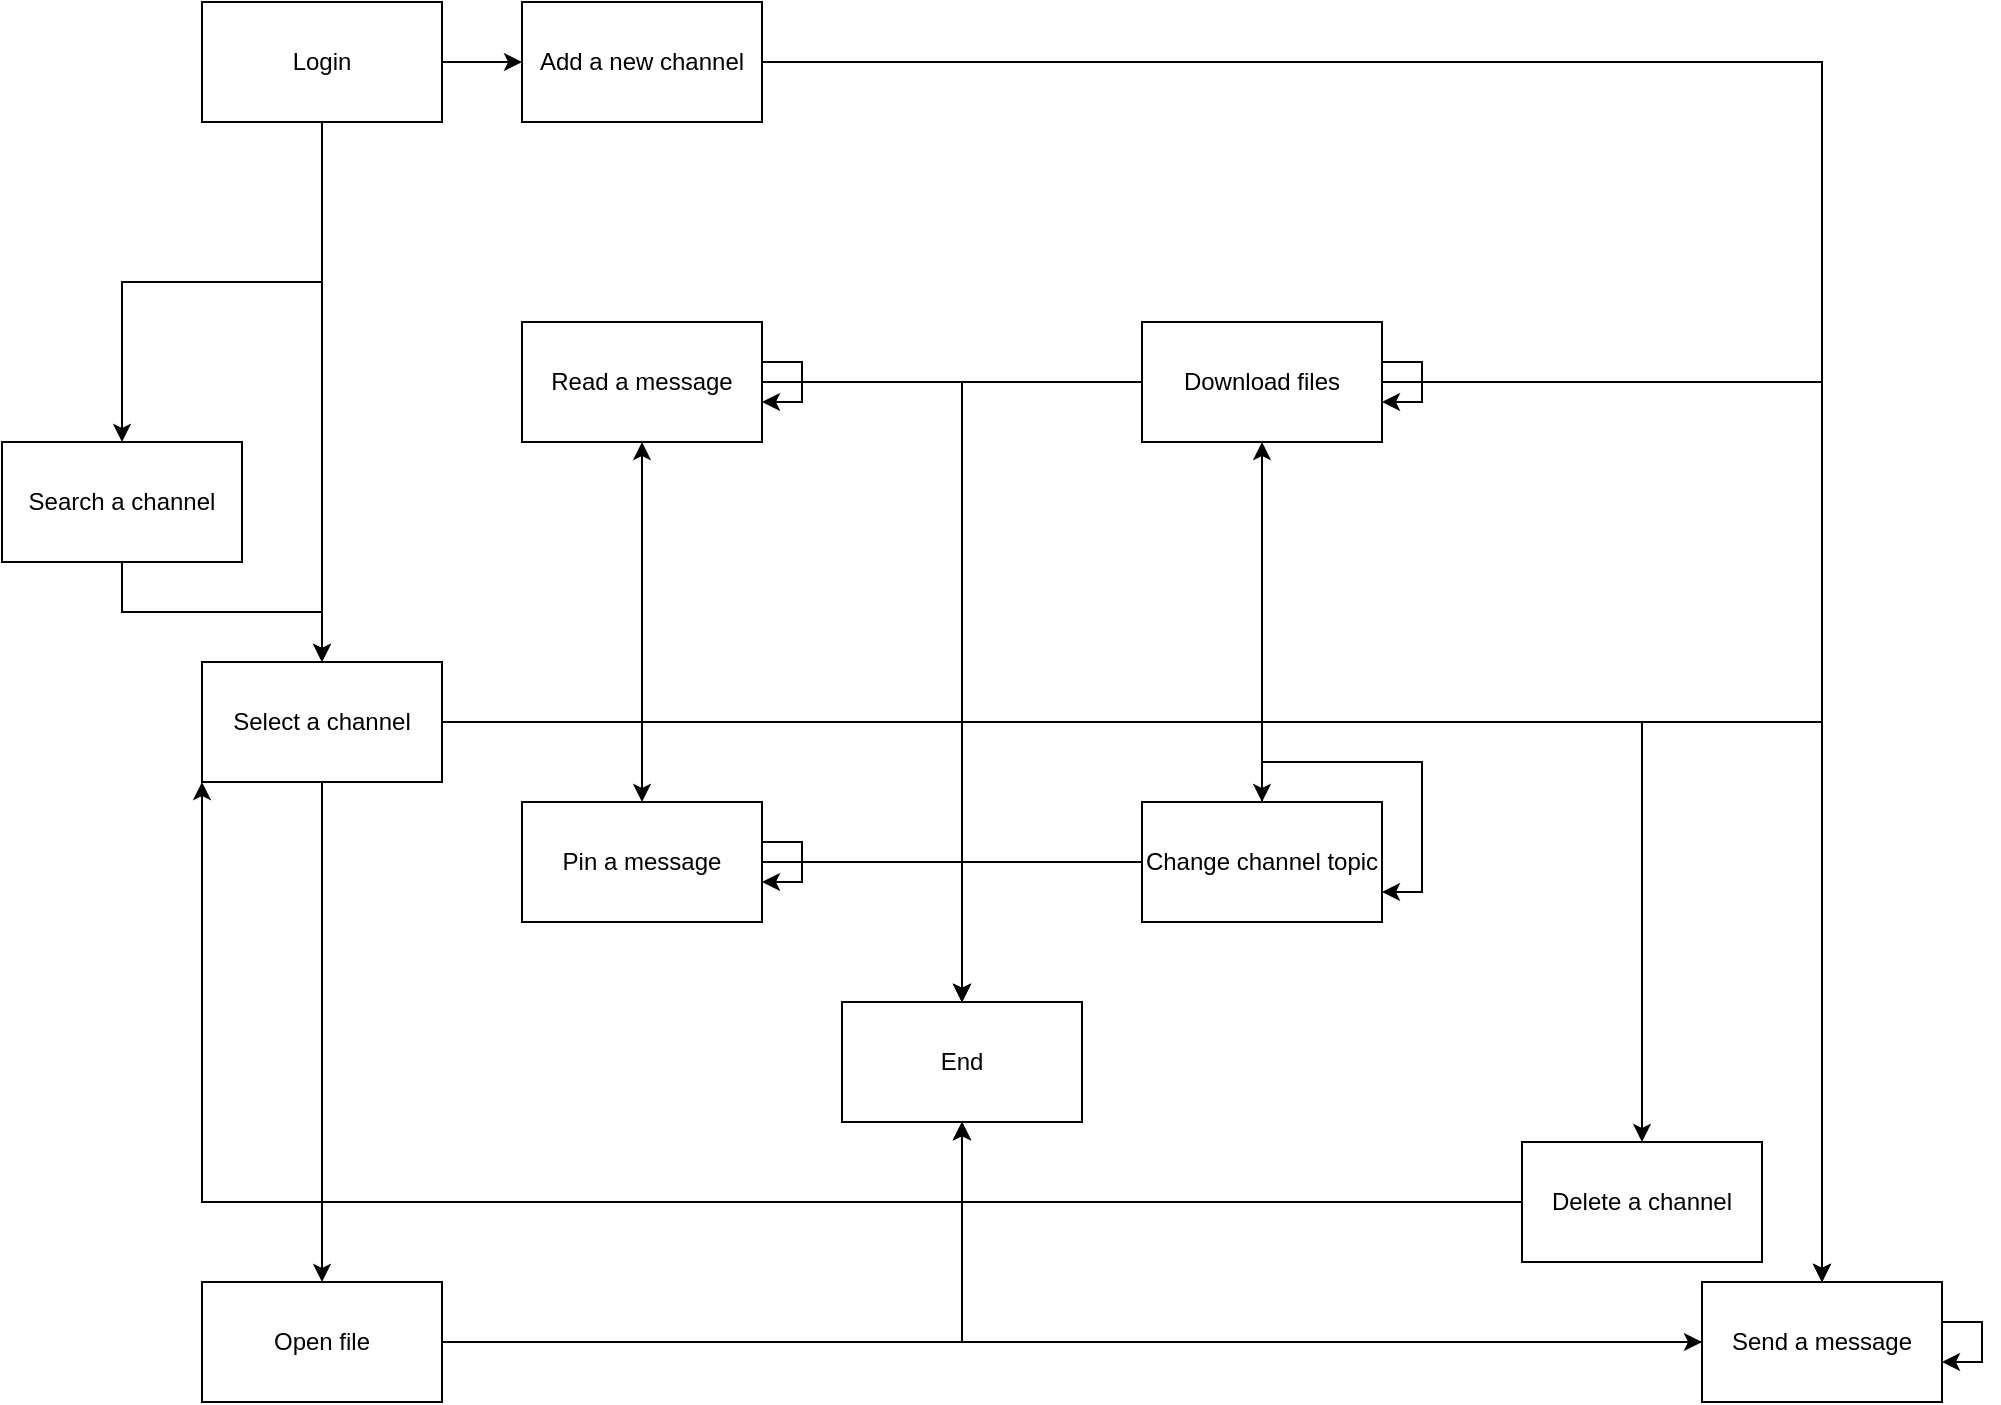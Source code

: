 <mxfile version="22.1.3" type="github">
  <diagram name="Page-1" id="IUICJ4abyswfcAE5CkRX">
    <mxGraphModel dx="1821" dy="618" grid="1" gridSize="10" guides="1" tooltips="1" connect="1" arrows="1" fold="1" page="1" pageScale="1" pageWidth="850" pageHeight="1100" math="0" shadow="0">
      <root>
        <mxCell id="0" />
        <mxCell id="1" parent="0" />
        <mxCell id="oSj_Bxfb-G65IRj9xR7D-7" style="edgeStyle=orthogonalEdgeStyle;rounded=0;orthogonalLoop=1;jettySize=auto;html=1;entryX=0;entryY=0.5;entryDx=0;entryDy=0;" parent="1" source="oSj_Bxfb-G65IRj9xR7D-1" target="oSj_Bxfb-G65IRj9xR7D-2" edge="1">
          <mxGeometry relative="1" as="geometry" />
        </mxCell>
        <mxCell id="oSj_Bxfb-G65IRj9xR7D-14" style="edgeStyle=orthogonalEdgeStyle;rounded=0;orthogonalLoop=1;jettySize=auto;html=1;" parent="1" source="oSj_Bxfb-G65IRj9xR7D-1" target="oSj_Bxfb-G65IRj9xR7D-9" edge="1">
          <mxGeometry relative="1" as="geometry" />
        </mxCell>
        <mxCell id="oSj_Bxfb-G65IRj9xR7D-17" style="edgeStyle=orthogonalEdgeStyle;rounded=0;orthogonalLoop=1;jettySize=auto;html=1;" parent="1" source="oSj_Bxfb-G65IRj9xR7D-1" target="oSj_Bxfb-G65IRj9xR7D-12" edge="1">
          <mxGeometry relative="1" as="geometry" />
        </mxCell>
        <mxCell id="oSj_Bxfb-G65IRj9xR7D-1" value="Login" style="rounded=0;whiteSpace=wrap;html=1;" parent="1" vertex="1">
          <mxGeometry x="90" y="300" width="120" height="60" as="geometry" />
        </mxCell>
        <mxCell id="oSj_Bxfb-G65IRj9xR7D-11" style="edgeStyle=orthogonalEdgeStyle;rounded=0;orthogonalLoop=1;jettySize=auto;html=1;" parent="1" source="oSj_Bxfb-G65IRj9xR7D-2" target="oSj_Bxfb-G65IRj9xR7D-3" edge="1">
          <mxGeometry relative="1" as="geometry" />
        </mxCell>
        <mxCell id="oSj_Bxfb-G65IRj9xR7D-2" value="Add a new channel" style="rounded=0;whiteSpace=wrap;html=1;" parent="1" vertex="1">
          <mxGeometry x="250" y="300" width="120" height="60" as="geometry" />
        </mxCell>
        <mxCell id="oSj_Bxfb-G65IRj9xR7D-32" style="edgeStyle=orthogonalEdgeStyle;rounded=0;orthogonalLoop=1;jettySize=auto;html=1;entryX=0.5;entryY=1;entryDx=0;entryDy=0;" parent="1" source="oSj_Bxfb-G65IRj9xR7D-3" target="oSj_Bxfb-G65IRj9xR7D-27" edge="1">
          <mxGeometry relative="1" as="geometry" />
        </mxCell>
        <mxCell id="oSj_Bxfb-G65IRj9xR7D-3" value="Send a message" style="rounded=0;whiteSpace=wrap;html=1;" parent="1" vertex="1">
          <mxGeometry x="840" y="940" width="120" height="60" as="geometry" />
        </mxCell>
        <mxCell id="oSj_Bxfb-G65IRj9xR7D-49" style="edgeStyle=orthogonalEdgeStyle;rounded=0;orthogonalLoop=1;jettySize=auto;html=1;" parent="1" source="oSj_Bxfb-G65IRj9xR7D-9" target="oSj_Bxfb-G65IRj9xR7D-12" edge="1">
          <mxGeometry relative="1" as="geometry" />
        </mxCell>
        <mxCell id="oSj_Bxfb-G65IRj9xR7D-9" value="Search a channel" style="rounded=0;whiteSpace=wrap;html=1;" parent="1" vertex="1">
          <mxGeometry x="-10" y="520" width="120" height="60" as="geometry" />
        </mxCell>
        <mxCell id="oSj_Bxfb-G65IRj9xR7D-30" style="edgeStyle=orthogonalEdgeStyle;rounded=0;orthogonalLoop=1;jettySize=auto;html=1;" parent="1" source="oSj_Bxfb-G65IRj9xR7D-10" target="oSj_Bxfb-G65IRj9xR7D-27" edge="1">
          <mxGeometry relative="1" as="geometry" />
        </mxCell>
        <mxCell id="9ImhwKFZS01UdK5u9Hjt-1" style="edgeStyle=orthogonalEdgeStyle;rounded=0;orthogonalLoop=1;jettySize=auto;html=1;entryX=0;entryY=1;entryDx=0;entryDy=0;" edge="1" parent="1" source="oSj_Bxfb-G65IRj9xR7D-10" target="oSj_Bxfb-G65IRj9xR7D-12">
          <mxGeometry relative="1" as="geometry" />
        </mxCell>
        <mxCell id="oSj_Bxfb-G65IRj9xR7D-10" value="Delete a channel" style="rounded=0;whiteSpace=wrap;html=1;" parent="1" vertex="1">
          <mxGeometry x="750" y="870" width="120" height="60" as="geometry" />
        </mxCell>
        <mxCell id="oSj_Bxfb-G65IRj9xR7D-16" style="edgeStyle=orthogonalEdgeStyle;rounded=0;orthogonalLoop=1;jettySize=auto;html=1;" parent="1" source="oSj_Bxfb-G65IRj9xR7D-12" target="oSj_Bxfb-G65IRj9xR7D-3" edge="1">
          <mxGeometry relative="1" as="geometry" />
        </mxCell>
        <mxCell id="oSj_Bxfb-G65IRj9xR7D-19" style="edgeStyle=orthogonalEdgeStyle;rounded=0;orthogonalLoop=1;jettySize=auto;html=1;" parent="1" source="oSj_Bxfb-G65IRj9xR7D-12" target="oSj_Bxfb-G65IRj9xR7D-10" edge="1">
          <mxGeometry relative="1" as="geometry" />
        </mxCell>
        <mxCell id="oSj_Bxfb-G65IRj9xR7D-22" style="edgeStyle=orthogonalEdgeStyle;rounded=0;orthogonalLoop=1;jettySize=auto;html=1;" parent="1" source="oSj_Bxfb-G65IRj9xR7D-12" target="oSj_Bxfb-G65IRj9xR7D-21" edge="1">
          <mxGeometry relative="1" as="geometry" />
        </mxCell>
        <mxCell id="oSj_Bxfb-G65IRj9xR7D-24" style="edgeStyle=orthogonalEdgeStyle;rounded=0;orthogonalLoop=1;jettySize=auto;html=1;" parent="1" source="oSj_Bxfb-G65IRj9xR7D-12" target="oSj_Bxfb-G65IRj9xR7D-23" edge="1">
          <mxGeometry relative="1" as="geometry" />
        </mxCell>
        <mxCell id="oSj_Bxfb-G65IRj9xR7D-26" style="edgeStyle=orthogonalEdgeStyle;rounded=0;orthogonalLoop=1;jettySize=auto;html=1;" parent="1" source="oSj_Bxfb-G65IRj9xR7D-12" target="oSj_Bxfb-G65IRj9xR7D-25" edge="1">
          <mxGeometry relative="1" as="geometry" />
        </mxCell>
        <mxCell id="oSj_Bxfb-G65IRj9xR7D-36" style="edgeStyle=orthogonalEdgeStyle;rounded=0;orthogonalLoop=1;jettySize=auto;html=1;" parent="1" source="oSj_Bxfb-G65IRj9xR7D-12" target="oSj_Bxfb-G65IRj9xR7D-35" edge="1">
          <mxGeometry relative="1" as="geometry" />
        </mxCell>
        <mxCell id="oSj_Bxfb-G65IRj9xR7D-42" style="edgeStyle=orthogonalEdgeStyle;rounded=0;orthogonalLoop=1;jettySize=auto;html=1;" parent="1" source="oSj_Bxfb-G65IRj9xR7D-12" target="oSj_Bxfb-G65IRj9xR7D-41" edge="1">
          <mxGeometry relative="1" as="geometry" />
        </mxCell>
        <mxCell id="oSj_Bxfb-G65IRj9xR7D-12" value="Select a channel" style="rounded=0;whiteSpace=wrap;html=1;" parent="1" vertex="1">
          <mxGeometry x="90" y="630" width="120" height="60" as="geometry" />
        </mxCell>
        <mxCell id="oSj_Bxfb-G65IRj9xR7D-29" style="edgeStyle=orthogonalEdgeStyle;rounded=0;orthogonalLoop=1;jettySize=auto;html=1;" parent="1" source="oSj_Bxfb-G65IRj9xR7D-21" target="oSj_Bxfb-G65IRj9xR7D-27" edge="1">
          <mxGeometry relative="1" as="geometry" />
        </mxCell>
        <mxCell id="oSj_Bxfb-G65IRj9xR7D-21" value="Change channel topic" style="rounded=0;whiteSpace=wrap;html=1;" parent="1" vertex="1">
          <mxGeometry x="560" y="700" width="120" height="60" as="geometry" />
        </mxCell>
        <mxCell id="oSj_Bxfb-G65IRj9xR7D-48" style="edgeStyle=orthogonalEdgeStyle;rounded=0;orthogonalLoop=1;jettySize=auto;html=1;" parent="1" source="oSj_Bxfb-G65IRj9xR7D-23" target="oSj_Bxfb-G65IRj9xR7D-3" edge="1">
          <mxGeometry relative="1" as="geometry" />
        </mxCell>
        <mxCell id="9ImhwKFZS01UdK5u9Hjt-3" style="edgeStyle=orthogonalEdgeStyle;rounded=0;orthogonalLoop=1;jettySize=auto;html=1;" edge="1" parent="1" source="oSj_Bxfb-G65IRj9xR7D-23" target="oSj_Bxfb-G65IRj9xR7D-27">
          <mxGeometry relative="1" as="geometry" />
        </mxCell>
        <mxCell id="oSj_Bxfb-G65IRj9xR7D-23" value="Download files" style="rounded=0;whiteSpace=wrap;html=1;" parent="1" vertex="1">
          <mxGeometry x="560" y="460" width="120" height="60" as="geometry" />
        </mxCell>
        <mxCell id="oSj_Bxfb-G65IRj9xR7D-28" style="edgeStyle=orthogonalEdgeStyle;rounded=0;orthogonalLoop=1;jettySize=auto;html=1;" parent="1" source="oSj_Bxfb-G65IRj9xR7D-25" target="oSj_Bxfb-G65IRj9xR7D-27" edge="1">
          <mxGeometry relative="1" as="geometry" />
        </mxCell>
        <mxCell id="oSj_Bxfb-G65IRj9xR7D-25" value="Pin a message" style="rounded=0;whiteSpace=wrap;html=1;" parent="1" vertex="1">
          <mxGeometry x="250" y="700" width="120" height="60" as="geometry" />
        </mxCell>
        <mxCell id="oSj_Bxfb-G65IRj9xR7D-27" value="End" style="rounded=0;whiteSpace=wrap;html=1;" parent="1" vertex="1">
          <mxGeometry x="410" y="800" width="120" height="60" as="geometry" />
        </mxCell>
        <mxCell id="oSj_Bxfb-G65IRj9xR7D-31" style="edgeStyle=orthogonalEdgeStyle;rounded=0;orthogonalLoop=1;jettySize=auto;html=1;" parent="1" source="oSj_Bxfb-G65IRj9xR7D-3" target="oSj_Bxfb-G65IRj9xR7D-3" edge="1">
          <mxGeometry relative="1" as="geometry" />
        </mxCell>
        <mxCell id="oSj_Bxfb-G65IRj9xR7D-37" style="edgeStyle=orthogonalEdgeStyle;rounded=0;orthogonalLoop=1;jettySize=auto;html=1;" parent="1" source="oSj_Bxfb-G65IRj9xR7D-35" target="oSj_Bxfb-G65IRj9xR7D-27" edge="1">
          <mxGeometry relative="1" as="geometry" />
        </mxCell>
        <mxCell id="oSj_Bxfb-G65IRj9xR7D-39" style="edgeStyle=orthogonalEdgeStyle;rounded=0;orthogonalLoop=1;jettySize=auto;html=1;" parent="1" source="oSj_Bxfb-G65IRj9xR7D-35" target="oSj_Bxfb-G65IRj9xR7D-3" edge="1">
          <mxGeometry relative="1" as="geometry" />
        </mxCell>
        <mxCell id="oSj_Bxfb-G65IRj9xR7D-35" value="Open file" style="rounded=0;whiteSpace=wrap;html=1;" parent="1" vertex="1">
          <mxGeometry x="90" y="940" width="120" height="60" as="geometry" />
        </mxCell>
        <mxCell id="oSj_Bxfb-G65IRj9xR7D-44" style="edgeStyle=orthogonalEdgeStyle;rounded=0;orthogonalLoop=1;jettySize=auto;html=1;" parent="1" source="oSj_Bxfb-G65IRj9xR7D-41" target="oSj_Bxfb-G65IRj9xR7D-27" edge="1">
          <mxGeometry relative="1" as="geometry" />
        </mxCell>
        <mxCell id="oSj_Bxfb-G65IRj9xR7D-41" value="Read a message" style="rounded=0;whiteSpace=wrap;html=1;" parent="1" vertex="1">
          <mxGeometry x="250" y="460" width="120" height="60" as="geometry" />
        </mxCell>
        <mxCell id="oSj_Bxfb-G65IRj9xR7D-43" style="edgeStyle=orthogonalEdgeStyle;rounded=0;orthogonalLoop=1;jettySize=auto;html=1;" parent="1" source="oSj_Bxfb-G65IRj9xR7D-41" target="oSj_Bxfb-G65IRj9xR7D-41" edge="1">
          <mxGeometry relative="1" as="geometry" />
        </mxCell>
        <mxCell id="oSj_Bxfb-G65IRj9xR7D-45" style="edgeStyle=orthogonalEdgeStyle;rounded=0;orthogonalLoop=1;jettySize=auto;html=1;" parent="1" source="oSj_Bxfb-G65IRj9xR7D-25" target="oSj_Bxfb-G65IRj9xR7D-25" edge="1">
          <mxGeometry relative="1" as="geometry" />
        </mxCell>
        <mxCell id="oSj_Bxfb-G65IRj9xR7D-47" style="edgeStyle=orthogonalEdgeStyle;rounded=0;orthogonalLoop=1;jettySize=auto;html=1;" parent="1" source="oSj_Bxfb-G65IRj9xR7D-23" target="oSj_Bxfb-G65IRj9xR7D-23" edge="1">
          <mxGeometry relative="1" as="geometry" />
        </mxCell>
        <mxCell id="oSj_Bxfb-G65IRj9xR7D-50" style="edgeStyle=orthogonalEdgeStyle;rounded=0;orthogonalLoop=1;jettySize=auto;html=1;entryX=1;entryY=0.75;entryDx=0;entryDy=0;" parent="1" source="oSj_Bxfb-G65IRj9xR7D-21" target="oSj_Bxfb-G65IRj9xR7D-21" edge="1">
          <mxGeometry relative="1" as="geometry" />
        </mxCell>
      </root>
    </mxGraphModel>
  </diagram>
</mxfile>
